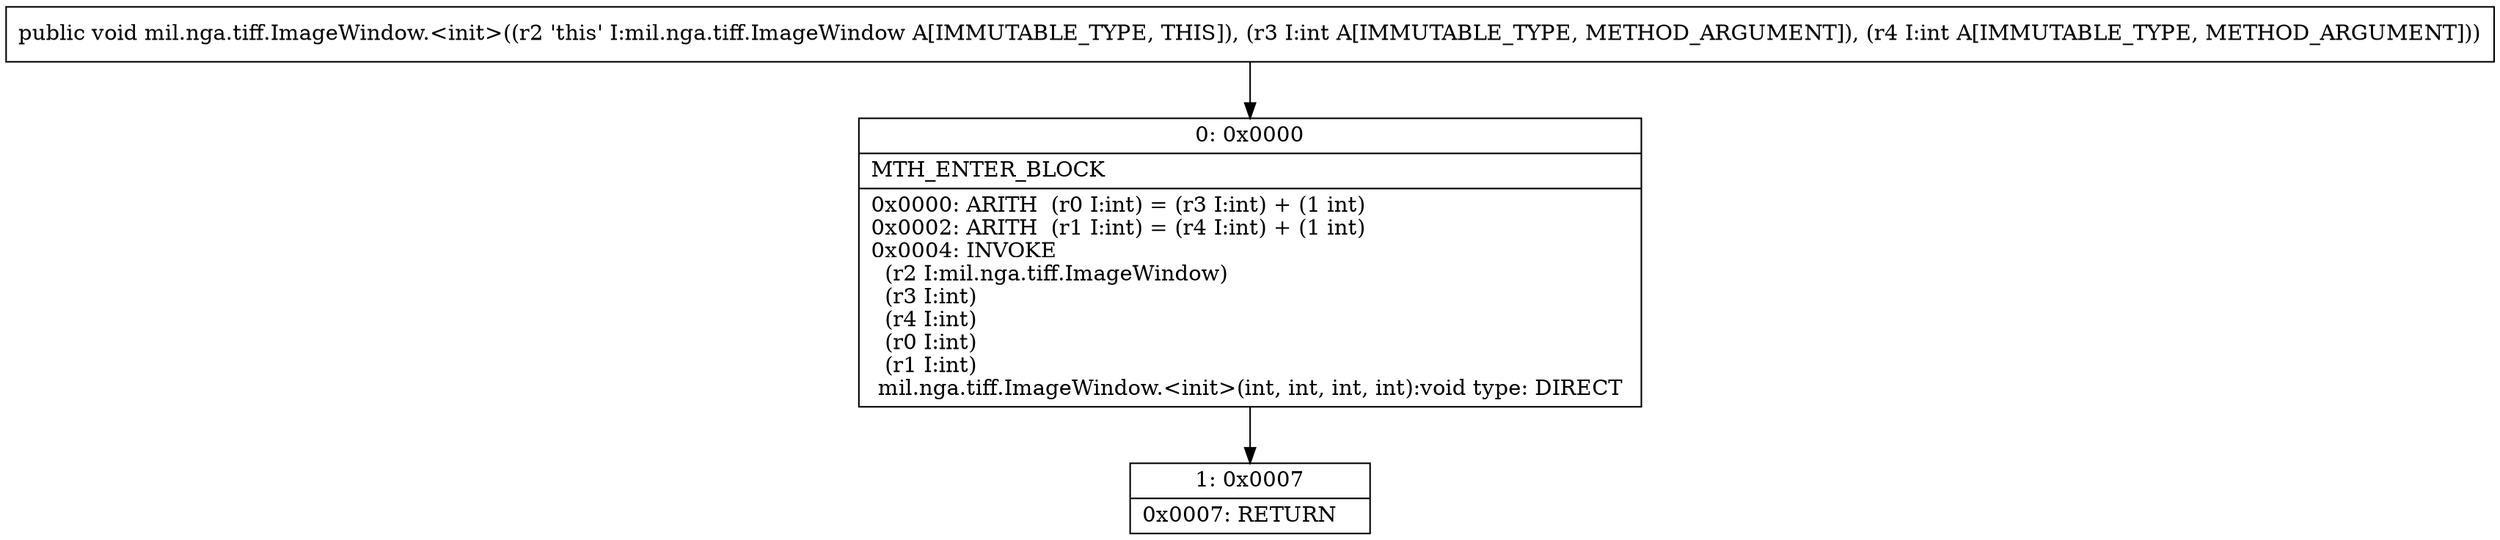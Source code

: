 digraph "CFG formil.nga.tiff.ImageWindow.\<init\>(II)V" {
Node_0 [shape=record,label="{0\:\ 0x0000|MTH_ENTER_BLOCK\l|0x0000: ARITH  (r0 I:int) = (r3 I:int) + (1 int) \l0x0002: ARITH  (r1 I:int) = (r4 I:int) + (1 int) \l0x0004: INVOKE  \l  (r2 I:mil.nga.tiff.ImageWindow)\l  (r3 I:int)\l  (r4 I:int)\l  (r0 I:int)\l  (r1 I:int)\l mil.nga.tiff.ImageWindow.\<init\>(int, int, int, int):void type: DIRECT \l}"];
Node_1 [shape=record,label="{1\:\ 0x0007|0x0007: RETURN   \l}"];
MethodNode[shape=record,label="{public void mil.nga.tiff.ImageWindow.\<init\>((r2 'this' I:mil.nga.tiff.ImageWindow A[IMMUTABLE_TYPE, THIS]), (r3 I:int A[IMMUTABLE_TYPE, METHOD_ARGUMENT]), (r4 I:int A[IMMUTABLE_TYPE, METHOD_ARGUMENT])) }"];
MethodNode -> Node_0;
Node_0 -> Node_1;
}

